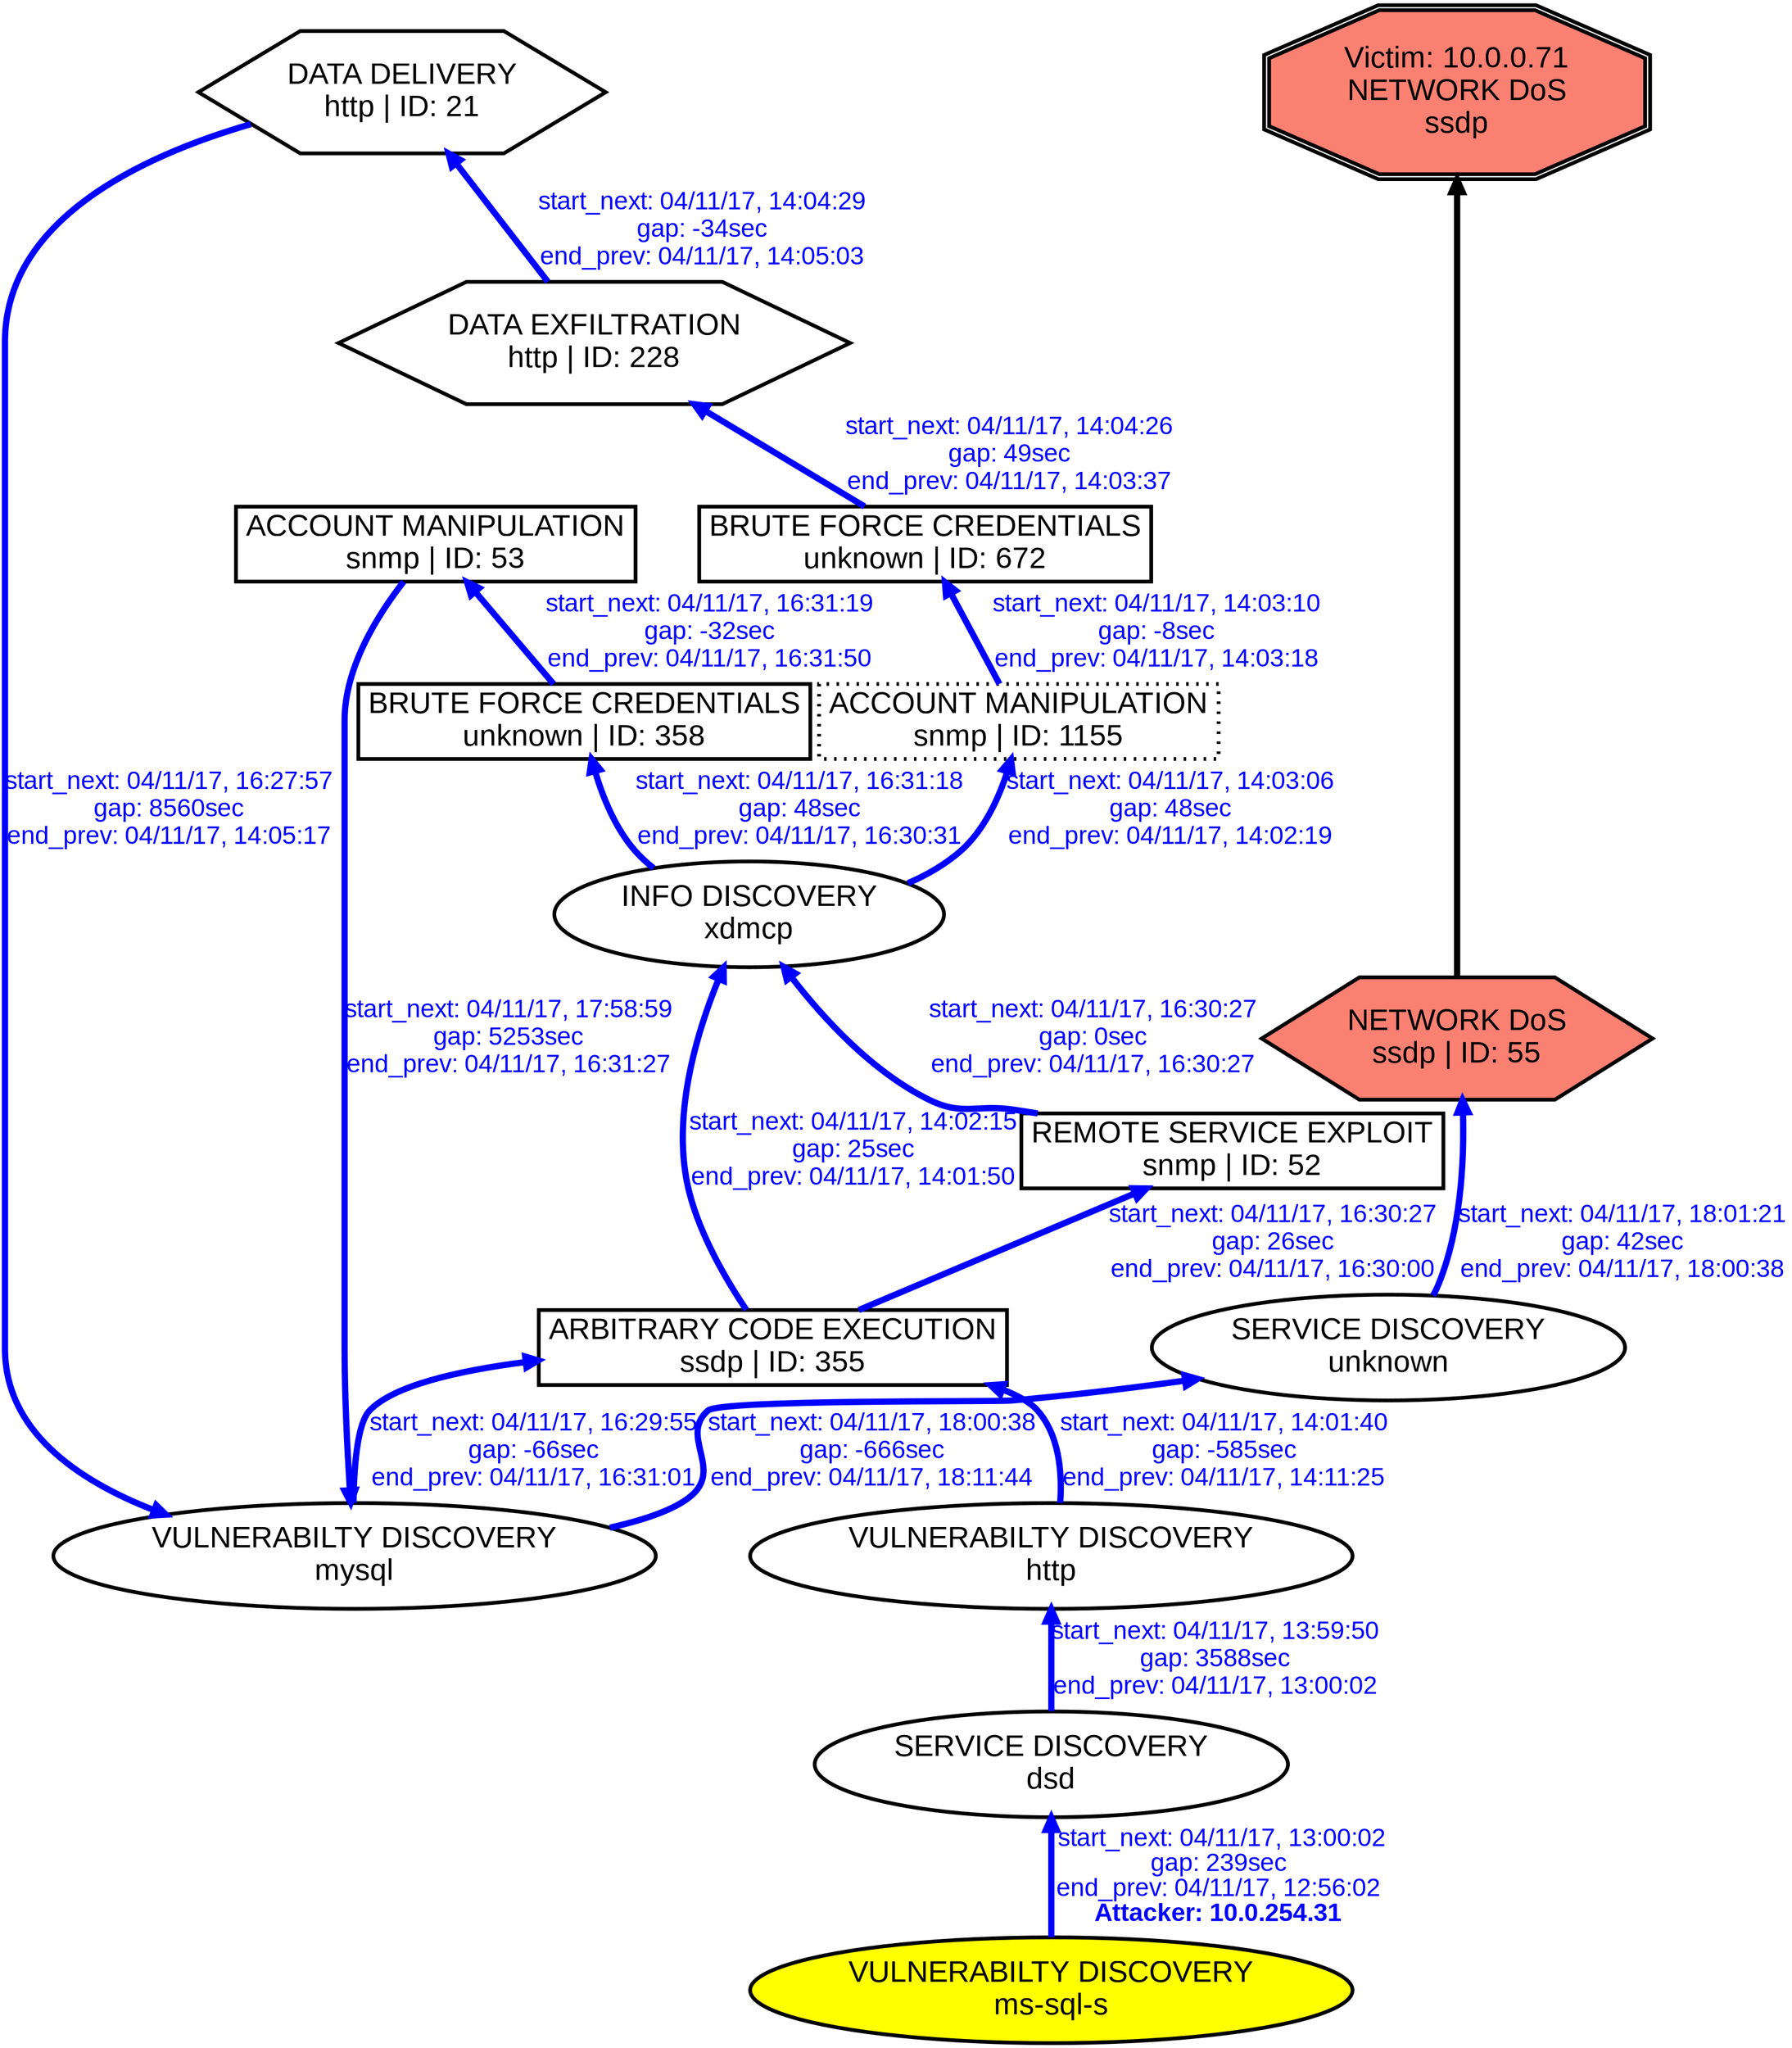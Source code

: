 digraph NETWORKDOSssdp {
rankdir="BT"; 
 graph [ nodesep="0.1", ranksep="0.02"] 
 node [ fontname=Arial, fontsize=24,penwidth=3]; 
 edge [ fontname=Arial, fontsize=20,penwidth=5 ];
"Victim: 10.0.0.71
NETWORK DoS
ssdp" [shape=doubleoctagon, style=filled, fillcolor=salmon];
{ rank = max; "Victim: 10.0.0.71
NETWORK DoS
ssdp"}
"NETWORK DoS
ssdp | ID: 55" -> "Victim: 10.0.0.71
NETWORK DoS
ssdp"
"NETWORK DoS
ssdp | ID: 55" [style=filled, fillcolor= salmon]
{ rank=same; "NETWORK DoS
ssdp | ID: 55"}
"VULNERABILTY DISCOVERY
ms-sql-s" [style=filled, fillcolor= yellow]
"VULNERABILTY DISCOVERY
ms-sql-s" -> "SERVICE DISCOVERY
dsd" [ color=blue] [label=<<font color="blue"> start_next: 04/11/17, 13:00:02<br/>gap: 239sec<br/>end_prev: 04/11/17, 12:56:02</font><br/><font color="blue"><b>Attacker: 10.0.254.31</b></font>>]
"SERVICE DISCOVERY
dsd" -> "VULNERABILTY DISCOVERY
http" [ label="start_next: 04/11/17, 13:59:50
gap: 3588sec
end_prev: 04/11/17, 13:00:02"][ fontcolor="blue" color=blue]
"VULNERABILTY DISCOVERY
http" -> "ARBITRARY CODE EXECUTION
ssdp | ID: 355" [ label="start_next: 04/11/17, 14:01:40
gap: -585sec
end_prev: 04/11/17, 14:11:25"][ fontcolor="blue" color=blue]
"ARBITRARY CODE EXECUTION
ssdp | ID: 355" -> "INFO DISCOVERY
xdmcp" [ label="start_next: 04/11/17, 14:02:15
gap: 25sec
end_prev: 04/11/17, 14:01:50"][ fontcolor="blue" color=blue]
"INFO DISCOVERY
xdmcp" -> "ACCOUNT MANIPULATION
snmp | ID: 1155" [ label="start_next: 04/11/17, 14:03:06
gap: 48sec
end_prev: 04/11/17, 14:02:19"][ fontcolor="blue" color=blue]
"ACCOUNT MANIPULATION
snmp | ID: 1155" -> "BRUTE FORCE CREDENTIALS
unknown | ID: 672" [ label="start_next: 04/11/17, 14:03:10
gap: -8sec
end_prev: 04/11/17, 14:03:18"][ fontcolor="blue" color=blue]
"BRUTE FORCE CREDENTIALS
unknown | ID: 672" -> "DATA EXFILTRATION
http | ID: 228" [ label="start_next: 04/11/17, 14:04:26
gap: 49sec
end_prev: 04/11/17, 14:03:37"][ fontcolor="blue" color=blue]
"DATA EXFILTRATION
http | ID: 228" -> "DATA DELIVERY
http | ID: 21" [ label="start_next: 04/11/17, 14:04:29
gap: -34sec
end_prev: 04/11/17, 14:05:03"][ fontcolor="blue" color=blue]
"DATA DELIVERY
http | ID: 21" -> "VULNERABILTY DISCOVERY
mysql" [ label="start_next: 04/11/17, 16:27:57
gap: 8560sec
end_prev: 04/11/17, 14:05:17"][ fontcolor="blue" color=blue]
"VULNERABILTY DISCOVERY
mysql" -> "ARBITRARY CODE EXECUTION
ssdp | ID: 355" [ label="start_next: 04/11/17, 16:29:55
gap: -66sec
end_prev: 04/11/17, 16:31:01"][ fontcolor="blue" color=blue]
"ARBITRARY CODE EXECUTION
ssdp | ID: 355" -> "REMOTE SERVICE EXPLOIT
snmp | ID: 52" [ label="start_next: 04/11/17, 16:30:27
gap: 26sec
end_prev: 04/11/17, 16:30:00"][ fontcolor="blue" color=blue]
"REMOTE SERVICE EXPLOIT
snmp | ID: 52" -> "INFO DISCOVERY
xdmcp" [ label="start_next: 04/11/17, 16:30:27
gap: 0sec
end_prev: 04/11/17, 16:30:27"][ fontcolor="blue" color=blue]
"INFO DISCOVERY
xdmcp" -> "BRUTE FORCE CREDENTIALS
unknown | ID: 358" [ label="start_next: 04/11/17, 16:31:18
gap: 48sec
end_prev: 04/11/17, 16:30:31"][ fontcolor="blue" color=blue]
"BRUTE FORCE CREDENTIALS
unknown | ID: 358" -> "ACCOUNT MANIPULATION
snmp | ID: 53" [ label="start_next: 04/11/17, 16:31:19
gap: -32sec
end_prev: 04/11/17, 16:31:50"][ fontcolor="blue" color=blue]
"ACCOUNT MANIPULATION
snmp | ID: 53" -> "VULNERABILTY DISCOVERY
mysql" [ label="start_next: 04/11/17, 17:58:59
gap: 5253sec
end_prev: 04/11/17, 16:31:27"][ fontcolor="blue" color=blue]
"VULNERABILTY DISCOVERY
mysql" -> "SERVICE DISCOVERY
unknown" [ label="start_next: 04/11/17, 18:00:38
gap: -666sec
end_prev: 04/11/17, 18:11:44"][ fontcolor="blue" color=blue]
"SERVICE DISCOVERY
unknown" -> "NETWORK DoS
ssdp | ID: 55" [ label="start_next: 04/11/17, 18:01:21
gap: 42sec
end_prev: 04/11/17, 18:00:38"][ fontcolor="blue" color=blue]
"VULNERABILTY DISCOVERY
ms-sql-s" [shape=oval]
"VULNERABILTY DISCOVERY
ms-sql-s" [tooltip="ET POLICY Suspicious inbound to MSSQL port 1433"]
"SERVICE DISCOVERY
dsd" [shape=oval]
"SERVICE DISCOVERY
dsd" [tooltip="ET SCAN Potential VNC Scan 5900-5920"]
"VULNERABILTY DISCOVERY
http" [shape=oval]
"VULNERABILTY DISCOVERY
http" [tooltip="ET POLICY Suspicious inbound to mySQL port 3306
ET POLICY Suspicious inbound to mSQL port 4333
ET POLICY Suspicious inbound to MSSQL port 1433
ET POLICY Suspicious inbound to Oracle SQL port 1521
ET SCAN Nessus User Agent"]
"ARBITRARY CODE EXECUTION
ssdp | ID: 355" [shape=box]
"ARBITRARY CODE EXECUTION
ssdp | ID: 355" [tooltip="GPL MISC UPnP malformed advertisement"]
"INFO DISCOVERY
xdmcp" [shape=oval]
"INFO DISCOVERY
xdmcp" [tooltip="GPL RPC xdmcp info query"]
"ACCOUNT MANIPULATION
snmp | ID: 1155" [style="dotted", shape=box]
"ACCOUNT MANIPULATION
snmp | ID: 1155" [tooltip="GPL SNMP private access udp
GPL SNMP public access udp"]
"BRUTE FORCE CREDENTIALS
unknown | ID: 672" [shape=box]
"BRUTE FORCE CREDENTIALS
unknown | ID: 672" [tooltip="ET SCAN Multiple MySQL Login Failures Possible Brute Force Attempt"]
"DATA EXFILTRATION
http | ID: 228" [shape=hexagon]
"DATA EXFILTRATION
http | ID: 228" [tooltip="ET WEB_SPECIFIC_APPS PHP-CGI query string parameter vulnerability
ET WEB_SERVER Tilde in URI - potential .php~ source disclosure vulnerability"]
"DATA DELIVERY
http | ID: 21" [shape=hexagon]
"DATA DELIVERY
http | ID: 21" [tooltip="ET WEB_SERVER PHP tags in HTTP POST"]
"VULNERABILTY DISCOVERY
mysql" [shape=oval]
"VULNERABILTY DISCOVERY
mysql" [tooltip="ET POLICY Suspicious inbound to mySQL port 3306
ET POLICY Suspicious inbound to mSQL port 4333
ET POLICY Suspicious inbound to MSSQL port 1433
ET POLICY Suspicious inbound to Oracle SQL port 1521
ET SCAN Nessus User Agent
ET POLICY Suspicious inbound to PostgreSQL port 5432"]
"REMOTE SERVICE EXPLOIT
snmp | ID: 52" [shape=box]
"REMOTE SERVICE EXPLOIT
snmp | ID: 52" [tooltip="ET SNMP Samsung Printer SNMP Hardcode RW Community String"]
"BRUTE FORCE CREDENTIALS
unknown | ID: 358" [shape=box]
"BRUTE FORCE CREDENTIALS
unknown | ID: 358" [tooltip="ET SCAN Multiple MySQL Login Failures Possible Brute Force Attempt"]
"ACCOUNT MANIPULATION
snmp | ID: 53" [shape=box]
"ACCOUNT MANIPULATION
snmp | ID: 53" [tooltip="GPL SNMP private access udp
GPL SNMP public access udp"]
"SERVICE DISCOVERY
unknown" [shape=oval]
"SERVICE DISCOVERY
unknown" [tooltip="ET SCAN Potential VNC Scan 5800-5820"]
"NETWORK DoS
ssdp | ID: 55" [shape=hexagon]
"NETWORK DoS
ssdp | ID: 55" [tooltip="ET DOS Possible SSDP Amplification Scan in Progress"]
}
